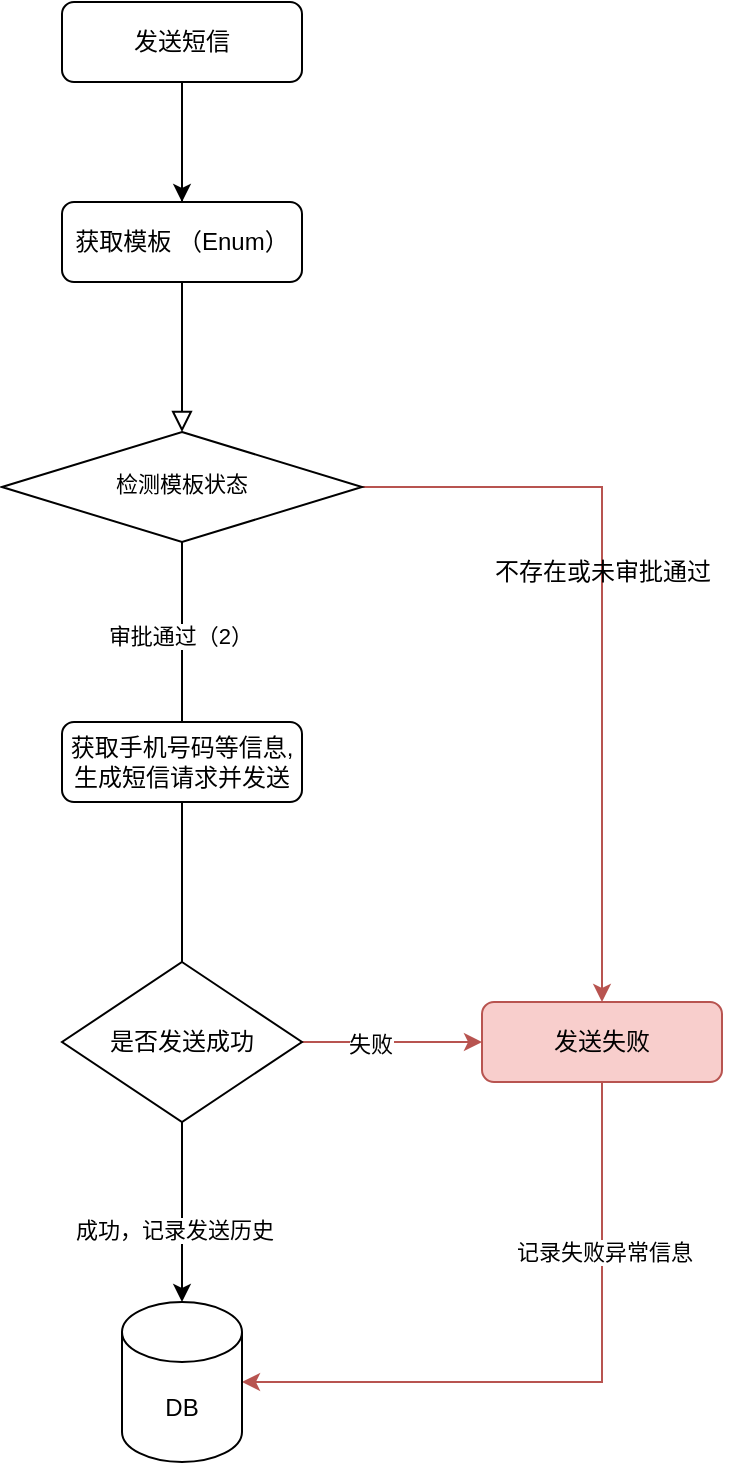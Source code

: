 <mxfile version="20.5.1" type="github">
  <diagram id="C5RBs43oDa-KdzZeNtuy" name="Page-1">
    <mxGraphModel dx="1221" dy="681" grid="1" gridSize="10" guides="1" tooltips="1" connect="1" arrows="1" fold="1" page="1" pageScale="1" pageWidth="827" pageHeight="1169" math="0" shadow="0">
      <root>
        <mxCell id="WIyWlLk6GJQsqaUBKTNV-0" />
        <mxCell id="WIyWlLk6GJQsqaUBKTNV-1" parent="WIyWlLk6GJQsqaUBKTNV-0" />
        <mxCell id="WIyWlLk6GJQsqaUBKTNV-2" value="" style="rounded=0;html=1;jettySize=auto;orthogonalLoop=1;fontSize=11;endArrow=block;endFill=0;endSize=8;strokeWidth=1;shadow=0;labelBackgroundColor=none;edgeStyle=orthogonalEdgeStyle;startArrow=none;" parent="WIyWlLk6GJQsqaUBKTNV-1" source="GwOpK5GsoIJdOW2LsYdW-0" target="WIyWlLk6GJQsqaUBKTNV-6" edge="1">
          <mxGeometry relative="1" as="geometry" />
        </mxCell>
        <mxCell id="GwOpK5GsoIJdOW2LsYdW-1" value="" style="edgeStyle=orthogonalEdgeStyle;rounded=0;orthogonalLoop=1;jettySize=auto;html=1;" edge="1" parent="WIyWlLk6GJQsqaUBKTNV-1" source="WIyWlLk6GJQsqaUBKTNV-3" target="GwOpK5GsoIJdOW2LsYdW-0">
          <mxGeometry relative="1" as="geometry" />
        </mxCell>
        <mxCell id="WIyWlLk6GJQsqaUBKTNV-3" value="发送短信" style="rounded=1;whiteSpace=wrap;html=1;fontSize=12;glass=0;strokeWidth=1;shadow=0;" parent="WIyWlLk6GJQsqaUBKTNV-1" vertex="1">
          <mxGeometry x="160" y="80" width="120" height="40" as="geometry" />
        </mxCell>
        <mxCell id="GwOpK5GsoIJdOW2LsYdW-9" style="edgeStyle=orthogonalEdgeStyle;rounded=0;orthogonalLoop=1;jettySize=auto;html=1;exitX=1;exitY=0.5;exitDx=0;exitDy=0;entryX=0.5;entryY=0;entryDx=0;entryDy=0;fillColor=#f8cecc;strokeColor=#b85450;" edge="1" parent="WIyWlLk6GJQsqaUBKTNV-1" source="WIyWlLk6GJQsqaUBKTNV-6" target="WIyWlLk6GJQsqaUBKTNV-7">
          <mxGeometry relative="1" as="geometry" />
        </mxCell>
        <mxCell id="GwOpK5GsoIJdOW2LsYdW-11" style="edgeStyle=orthogonalEdgeStyle;rounded=0;orthogonalLoop=1;jettySize=auto;html=1;entryX=0.5;entryY=0;entryDx=0;entryDy=0;" edge="1" parent="WIyWlLk6GJQsqaUBKTNV-1" source="WIyWlLk6GJQsqaUBKTNV-6">
          <mxGeometry relative="1" as="geometry">
            <mxPoint x="220" y="480" as="targetPoint" />
          </mxGeometry>
        </mxCell>
        <mxCell id="GwOpK5GsoIJdOW2LsYdW-12" value="审批通过（2）" style="edgeLabel;html=1;align=center;verticalAlign=middle;resizable=0;points=[];" vertex="1" connectable="0" parent="GwOpK5GsoIJdOW2LsYdW-11">
          <mxGeometry x="-0.278" y="-1" relative="1" as="geometry">
            <mxPoint as="offset" />
          </mxGeometry>
        </mxCell>
        <mxCell id="WIyWlLk6GJQsqaUBKTNV-6" value="&lt;span style=&quot;font-size: 11px; background-color: rgb(255, 255, 255);&quot;&gt;检测模板状态&lt;/span&gt;" style="rhombus;whiteSpace=wrap;html=1;shadow=0;fontFamily=Helvetica;fontSize=12;align=center;strokeWidth=1;spacing=6;spacingTop=-4;" parent="WIyWlLk6GJQsqaUBKTNV-1" vertex="1">
          <mxGeometry x="130" y="295" width="180" height="55" as="geometry" />
        </mxCell>
        <mxCell id="GwOpK5GsoIJdOW2LsYdW-19" style="edgeStyle=orthogonalEdgeStyle;rounded=0;orthogonalLoop=1;jettySize=auto;html=1;exitX=0.5;exitY=1;exitDx=0;exitDy=0;entryX=1;entryY=0.5;entryDx=0;entryDy=0;entryPerimeter=0;fillColor=#f8cecc;strokeColor=#b85450;" edge="1" parent="WIyWlLk6GJQsqaUBKTNV-1" source="WIyWlLk6GJQsqaUBKTNV-7" target="GwOpK5GsoIJdOW2LsYdW-16">
          <mxGeometry relative="1" as="geometry" />
        </mxCell>
        <mxCell id="GwOpK5GsoIJdOW2LsYdW-20" value="记录失败异常信息" style="edgeLabel;html=1;align=center;verticalAlign=middle;resizable=0;points=[];" vertex="1" connectable="0" parent="GwOpK5GsoIJdOW2LsYdW-19">
          <mxGeometry x="-0.488" y="1" relative="1" as="geometry">
            <mxPoint as="offset" />
          </mxGeometry>
        </mxCell>
        <mxCell id="WIyWlLk6GJQsqaUBKTNV-7" value="发送失败" style="rounded=1;whiteSpace=wrap;html=1;fontSize=12;glass=0;strokeWidth=1;shadow=0;fillColor=#f8cecc;strokeColor=#b85450;" parent="WIyWlLk6GJQsqaUBKTNV-1" vertex="1">
          <mxGeometry x="370" y="580" width="120" height="40" as="geometry" />
        </mxCell>
        <mxCell id="GwOpK5GsoIJdOW2LsYdW-0" value="获取模板 （Enum）" style="rounded=1;whiteSpace=wrap;html=1;fontSize=12;glass=0;strokeWidth=1;shadow=0;" vertex="1" parent="WIyWlLk6GJQsqaUBKTNV-1">
          <mxGeometry x="160" y="180" width="120" height="40" as="geometry" />
        </mxCell>
        <mxCell id="GwOpK5GsoIJdOW2LsYdW-2" value="" style="rounded=0;html=1;jettySize=auto;orthogonalLoop=1;fontSize=11;endArrow=none;endFill=0;endSize=8;strokeWidth=1;shadow=0;labelBackgroundColor=none;edgeStyle=orthogonalEdgeStyle;" edge="1" parent="WIyWlLk6GJQsqaUBKTNV-1" source="WIyWlLk6GJQsqaUBKTNV-3" target="GwOpK5GsoIJdOW2LsYdW-0">
          <mxGeometry relative="1" as="geometry">
            <mxPoint x="220" y="120" as="sourcePoint" />
            <mxPoint x="220" y="260" as="targetPoint" />
          </mxGeometry>
        </mxCell>
        <mxCell id="GwOpK5GsoIJdOW2LsYdW-10" value="不存在或未审批通过" style="text;html=1;align=center;verticalAlign=middle;resizable=0;points=[];autosize=1;strokeColor=none;fillColor=none;" vertex="1" parent="WIyWlLk6GJQsqaUBKTNV-1">
          <mxGeometry x="365" y="350" width="130" height="30" as="geometry" />
        </mxCell>
        <mxCell id="GwOpK5GsoIJdOW2LsYdW-14" style="edgeStyle=orthogonalEdgeStyle;rounded=0;orthogonalLoop=1;jettySize=auto;html=1;exitX=0.5;exitY=1;exitDx=0;exitDy=0;entryX=0.5;entryY=0;entryDx=0;entryDy=0;entryPerimeter=0;" edge="1" parent="WIyWlLk6GJQsqaUBKTNV-1" source="GwOpK5GsoIJdOW2LsYdW-13" target="GwOpK5GsoIJdOW2LsYdW-16">
          <mxGeometry relative="1" as="geometry">
            <mxPoint x="354" y="500" as="targetPoint" />
          </mxGeometry>
        </mxCell>
        <mxCell id="GwOpK5GsoIJdOW2LsYdW-28" value="成功，记录发送历史" style="edgeLabel;html=1;align=center;verticalAlign=middle;resizable=0;points=[];" vertex="1" connectable="0" parent="GwOpK5GsoIJdOW2LsYdW-14">
          <mxGeometry x="0.707" y="-4" relative="1" as="geometry">
            <mxPoint as="offset" />
          </mxGeometry>
        </mxCell>
        <mxCell id="GwOpK5GsoIJdOW2LsYdW-13" value="获取手机号码等信息,生成短信请求并发送" style="rounded=1;whiteSpace=wrap;html=1;" vertex="1" parent="WIyWlLk6GJQsqaUBKTNV-1">
          <mxGeometry x="160" y="440" width="120" height="40" as="geometry" />
        </mxCell>
        <mxCell id="GwOpK5GsoIJdOW2LsYdW-15" style="edgeStyle=orthogonalEdgeStyle;rounded=0;orthogonalLoop=1;jettySize=auto;html=1;exitX=0.5;exitY=1;exitDx=0;exitDy=0;" edge="1" parent="WIyWlLk6GJQsqaUBKTNV-1" source="GwOpK5GsoIJdOW2LsYdW-13" target="GwOpK5GsoIJdOW2LsYdW-13">
          <mxGeometry relative="1" as="geometry" />
        </mxCell>
        <mxCell id="GwOpK5GsoIJdOW2LsYdW-16" value="DB" style="shape=cylinder3;whiteSpace=wrap;html=1;boundedLbl=1;backgroundOutline=1;size=15;" vertex="1" parent="WIyWlLk6GJQsqaUBKTNV-1">
          <mxGeometry x="190" y="730" width="60" height="80" as="geometry" />
        </mxCell>
        <mxCell id="GwOpK5GsoIJdOW2LsYdW-29" style="edgeStyle=orthogonalEdgeStyle;rounded=0;orthogonalLoop=1;jettySize=auto;html=1;exitX=1;exitY=0.5;exitDx=0;exitDy=0;entryX=0;entryY=0.5;entryDx=0;entryDy=0;fillColor=#f8cecc;strokeColor=#b85450;" edge="1" parent="WIyWlLk6GJQsqaUBKTNV-1" source="GwOpK5GsoIJdOW2LsYdW-27" target="WIyWlLk6GJQsqaUBKTNV-7">
          <mxGeometry relative="1" as="geometry" />
        </mxCell>
        <mxCell id="GwOpK5GsoIJdOW2LsYdW-30" value="失败" style="edgeLabel;html=1;align=center;verticalAlign=middle;resizable=0;points=[];" vertex="1" connectable="0" parent="GwOpK5GsoIJdOW2LsYdW-29">
          <mxGeometry x="-0.24" y="-1" relative="1" as="geometry">
            <mxPoint as="offset" />
          </mxGeometry>
        </mxCell>
        <mxCell id="GwOpK5GsoIJdOW2LsYdW-27" value="是否发送成功" style="rhombus;whiteSpace=wrap;html=1;" vertex="1" parent="WIyWlLk6GJQsqaUBKTNV-1">
          <mxGeometry x="160" y="560" width="120" height="80" as="geometry" />
        </mxCell>
      </root>
    </mxGraphModel>
  </diagram>
</mxfile>
